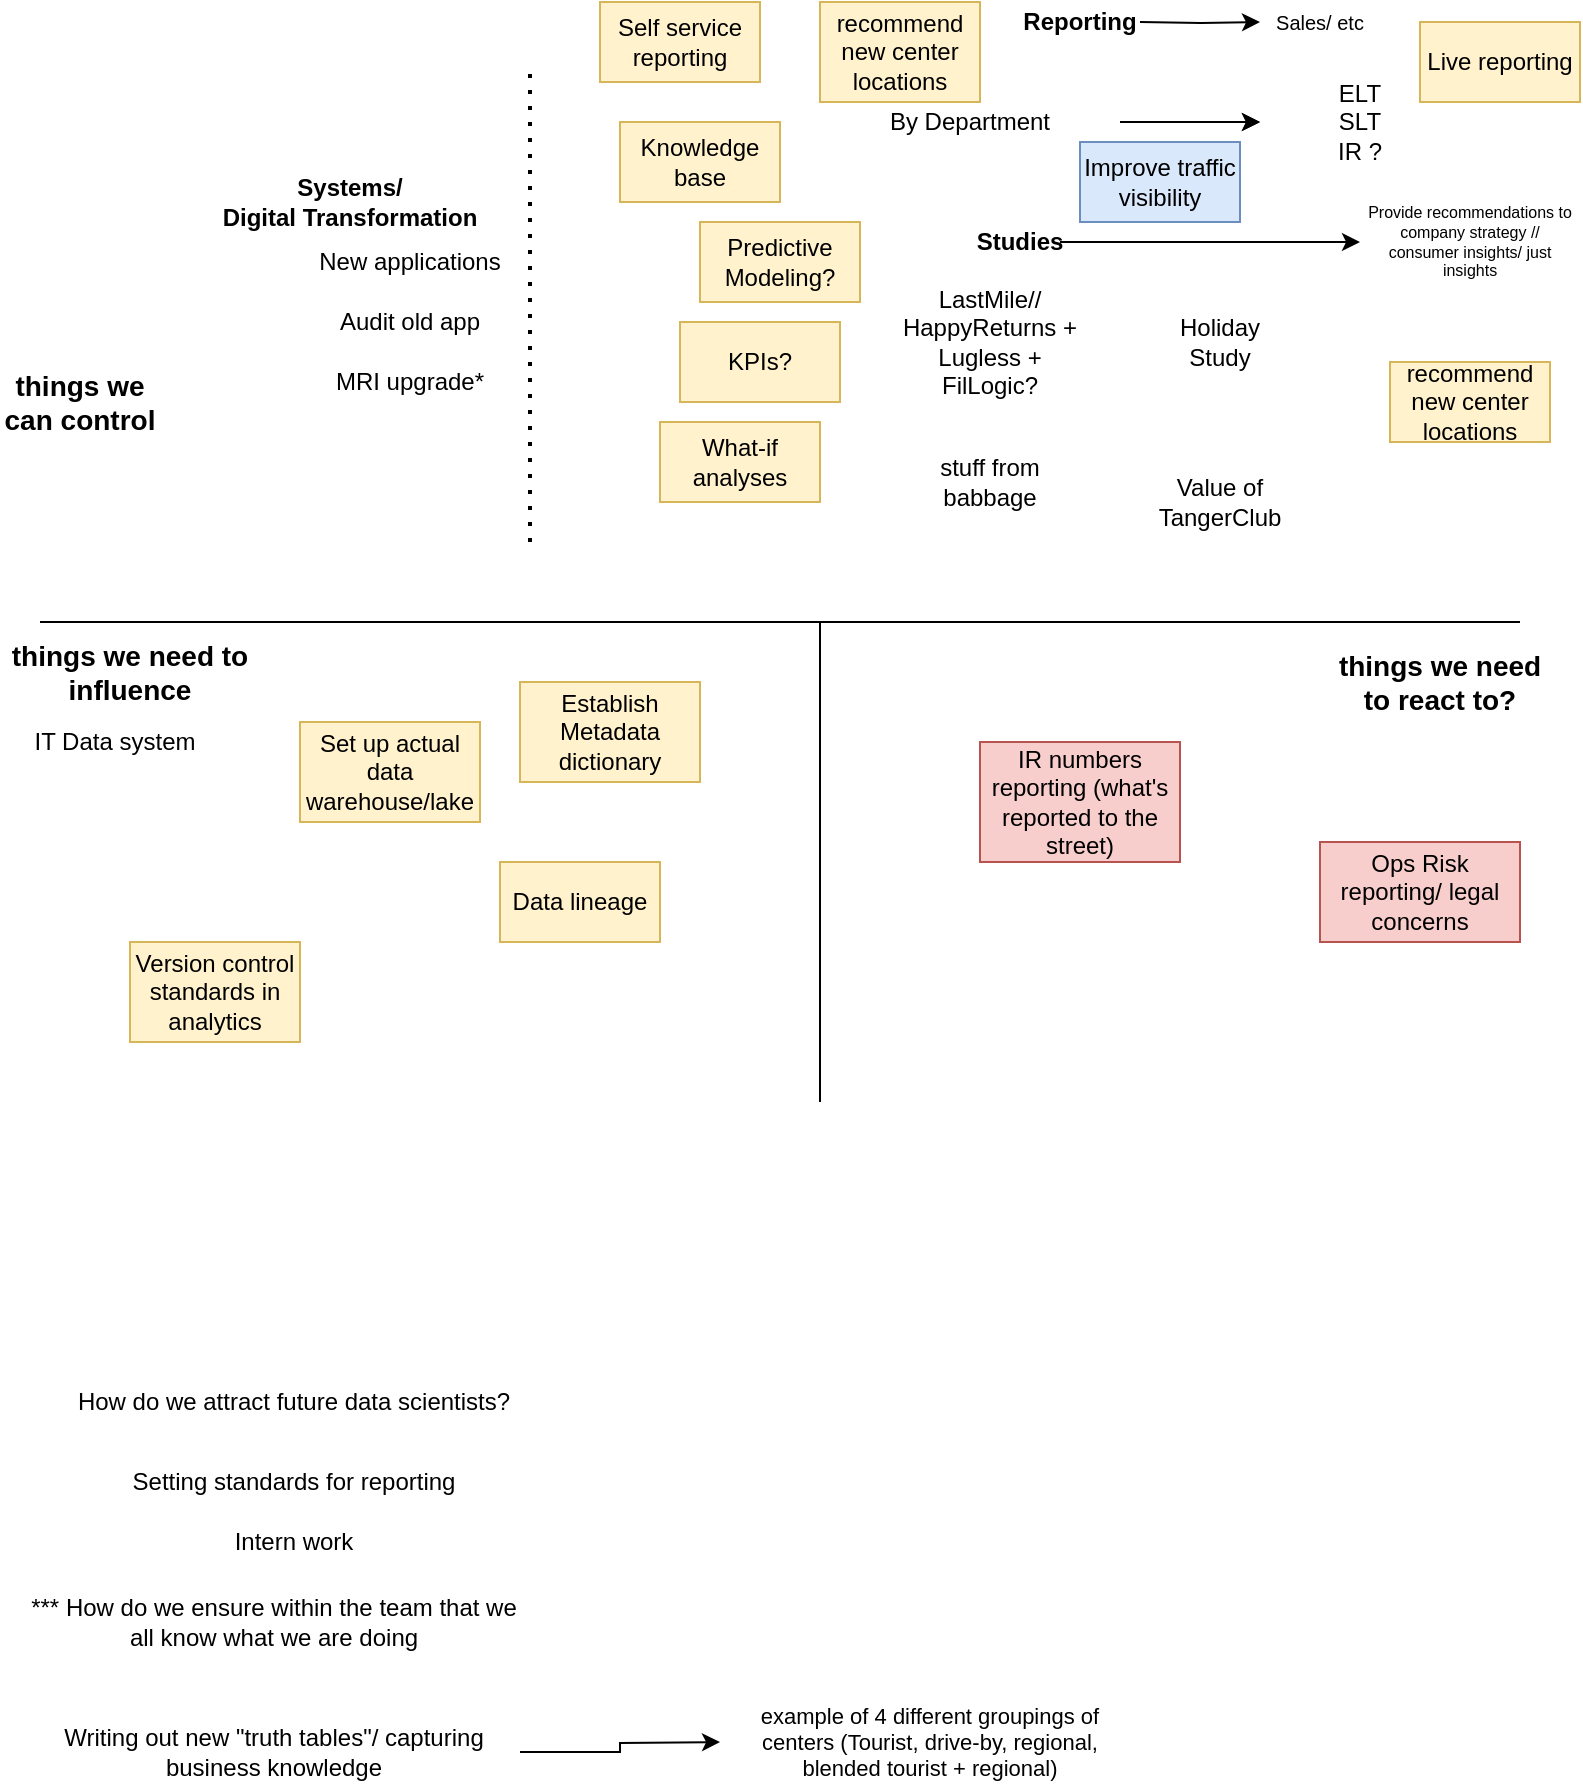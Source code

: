 <mxfile version="14.6.0" type="device"><diagram id="OJ7ZpyC7bneupYdMYhhY" name="Page-1"><mxGraphModel dx="1185" dy="635" grid="1" gridSize="10" guides="1" tooltips="1" connect="1" arrows="1" fold="1" page="1" pageScale="1" pageWidth="850" pageHeight="1100" math="0" shadow="0"><root><mxCell id="0"/><mxCell id="1" parent="0"/><mxCell id="F4luxW3EUBH1jCvhw5lt-1" value="Systems/ &lt;br&gt;Digital Transformation" style="text;html=1;strokeColor=none;fillColor=none;align=center;verticalAlign=middle;whiteSpace=wrap;rounded=0;fontStyle=1" vertex="1" parent="1"><mxGeometry x="140" y="110" width="130" height="20" as="geometry"/></mxCell><mxCell id="F4luxW3EUBH1jCvhw5lt-43" style="edgeStyle=orthogonalEdgeStyle;rounded=0;orthogonalLoop=1;jettySize=auto;html=1;fontSize=8;" edge="1" parent="1" target="F4luxW3EUBH1jCvhw5lt-40"><mxGeometry relative="1" as="geometry"><mxPoint x="600" y="30" as="sourcePoint"/></mxGeometry></mxCell><mxCell id="F4luxW3EUBH1jCvhw5lt-2" value="Reporting" style="text;html=1;strokeColor=none;fillColor=none;align=center;verticalAlign=middle;whiteSpace=wrap;rounded=0;fontStyle=1" vertex="1" parent="1"><mxGeometry x="550" y="20" width="40" height="20" as="geometry"/></mxCell><mxCell id="F4luxW3EUBH1jCvhw5lt-15" style="edgeStyle=orthogonalEdgeStyle;rounded=0;orthogonalLoop=1;jettySize=auto;html=1;" edge="1" parent="1" source="F4luxW3EUBH1jCvhw5lt-3" target="F4luxW3EUBH1jCvhw5lt-14"><mxGeometry relative="1" as="geometry"/></mxCell><mxCell id="F4luxW3EUBH1jCvhw5lt-16" style="edgeStyle=orthogonalEdgeStyle;rounded=0;orthogonalLoop=1;jettySize=auto;html=1;" edge="1" parent="1" source="F4luxW3EUBH1jCvhw5lt-3" target="F4luxW3EUBH1jCvhw5lt-14"><mxGeometry relative="1" as="geometry"/></mxCell><mxCell id="F4luxW3EUBH1jCvhw5lt-3" value="By Department" style="text;html=1;strokeColor=none;fillColor=none;align=center;verticalAlign=middle;whiteSpace=wrap;rounded=0;" vertex="1" parent="1"><mxGeometry x="440" y="70" width="150" height="20" as="geometry"/></mxCell><mxCell id="F4luxW3EUBH1jCvhw5lt-4" value="New applications" style="text;html=1;strokeColor=none;fillColor=none;align=center;verticalAlign=middle;whiteSpace=wrap;rounded=0;" vertex="1" parent="1"><mxGeometry x="160" y="140" width="150" height="20" as="geometry"/></mxCell><mxCell id="F4luxW3EUBH1jCvhw5lt-5" value="Audit old app" style="text;html=1;strokeColor=none;fillColor=none;align=center;verticalAlign=middle;whiteSpace=wrap;rounded=0;" vertex="1" parent="1"><mxGeometry x="185" y="170" width="100" height="20" as="geometry"/></mxCell><mxCell id="F4luxW3EUBH1jCvhw5lt-6" value="things we can control" style="text;html=1;strokeColor=none;fillColor=none;align=center;verticalAlign=middle;whiteSpace=wrap;rounded=0;fontStyle=1;fontSize=14;" vertex="1" parent="1"><mxGeometry x="30" y="210" width="80" height="20" as="geometry"/></mxCell><mxCell id="F4luxW3EUBH1jCvhw5lt-7" value="" style="endArrow=none;html=1;" edge="1" parent="1"><mxGeometry width="50" height="50" relative="1" as="geometry"><mxPoint x="50" y="330" as="sourcePoint"/><mxPoint x="790" y="330" as="targetPoint"/></mxGeometry></mxCell><mxCell id="F4luxW3EUBH1jCvhw5lt-8" value="things we need to influence&lt;br style=&quot;font-size: 14px;&quot;&gt;" style="text;html=1;strokeColor=none;fillColor=none;align=center;verticalAlign=middle;whiteSpace=wrap;rounded=0;fontStyle=1;fontSize=14;" vertex="1" parent="1"><mxGeometry x="30" y="340" width="130" height="30" as="geometry"/></mxCell><mxCell id="F4luxW3EUBH1jCvhw5lt-9" value="things we need to react to?" style="text;html=1;strokeColor=none;fillColor=none;align=center;verticalAlign=middle;whiteSpace=wrap;rounded=0;fontStyle=1;fontSize=14;" vertex="1" parent="1"><mxGeometry x="690" y="340" width="120" height="40" as="geometry"/></mxCell><mxCell id="F4luxW3EUBH1jCvhw5lt-10" value="" style="endArrow=none;html=1;" edge="1" parent="1"><mxGeometry width="50" height="50" relative="1" as="geometry"><mxPoint x="440" y="570" as="sourcePoint"/><mxPoint x="440" y="330" as="targetPoint"/></mxGeometry></mxCell><mxCell id="F4luxW3EUBH1jCvhw5lt-11" value="IT Data system" style="text;html=1;strokeColor=none;fillColor=none;align=center;verticalAlign=middle;whiteSpace=wrap;rounded=0;" vertex="1" parent="1"><mxGeometry x="45" y="380" width="85" height="20" as="geometry"/></mxCell><mxCell id="F4luxW3EUBH1jCvhw5lt-12" value="IR numbers reporting (what's reported to the street)" style="text;html=1;strokeColor=#b85450;fillColor=#f8cecc;align=center;verticalAlign=middle;whiteSpace=wrap;rounded=0;" vertex="1" parent="1"><mxGeometry x="520" y="390" width="100" height="60" as="geometry"/></mxCell><mxCell id="F4luxW3EUBH1jCvhw5lt-22" style="edgeStyle=orthogonalEdgeStyle;rounded=0;orthogonalLoop=1;jettySize=auto;html=1;entryX=0;entryY=0.5;entryDx=0;entryDy=0;" edge="1" parent="1" source="F4luxW3EUBH1jCvhw5lt-13" target="F4luxW3EUBH1jCvhw5lt-21"><mxGeometry relative="1" as="geometry"/></mxCell><mxCell id="F4luxW3EUBH1jCvhw5lt-13" value="Studies" style="text;html=1;strokeColor=none;fillColor=none;align=center;verticalAlign=middle;whiteSpace=wrap;rounded=0;fontStyle=1" vertex="1" parent="1"><mxGeometry x="520" y="130" width="40" height="20" as="geometry"/></mxCell><mxCell id="F4luxW3EUBH1jCvhw5lt-14" value="ELT&lt;br&gt;SLT&lt;br&gt;IR ?" style="text;html=1;strokeColor=none;fillColor=none;align=center;verticalAlign=middle;whiteSpace=wrap;rounded=0;" vertex="1" parent="1"><mxGeometry x="660" y="70" width="100" height="20" as="geometry"/></mxCell><mxCell id="F4luxW3EUBH1jCvhw5lt-17" value="LastMile// HappyReturns + Lugless +&lt;br&gt;FilLogic?" style="text;html=1;strokeColor=none;fillColor=none;align=center;verticalAlign=middle;whiteSpace=wrap;rounded=0;" vertex="1" parent="1"><mxGeometry x="470" y="180" width="110" height="20" as="geometry"/></mxCell><mxCell id="F4luxW3EUBH1jCvhw5lt-18" value="Holiday Study" style="text;html=1;strokeColor=none;fillColor=none;align=center;verticalAlign=middle;whiteSpace=wrap;rounded=0;" vertex="1" parent="1"><mxGeometry x="620" y="180" width="40" height="20" as="geometry"/></mxCell><mxCell id="F4luxW3EUBH1jCvhw5lt-19" value="How do we attract future data scientists?" style="text;html=1;strokeColor=none;fillColor=none;align=center;verticalAlign=middle;whiteSpace=wrap;rounded=0;" vertex="1" parent="1"><mxGeometry x="52.5" y="710" width="247.5" height="20" as="geometry"/></mxCell><mxCell id="F4luxW3EUBH1jCvhw5lt-21" value="Provide recommendations to company strategy //&lt;br style=&quot;font-size: 8px;&quot;&gt;consumer insights/ just insights" style="text;html=1;strokeColor=none;fillColor=none;align=center;verticalAlign=middle;whiteSpace=wrap;rounded=0;fontSize=8;" vertex="1" parent="1"><mxGeometry x="710" y="130" width="110" height="20" as="geometry"/></mxCell><mxCell id="F4luxW3EUBH1jCvhw5lt-23" value="Value of TangerClub" style="text;html=1;strokeColor=none;fillColor=none;align=center;verticalAlign=middle;whiteSpace=wrap;rounded=0;" vertex="1" parent="1"><mxGeometry x="615" y="260" width="50" height="20" as="geometry"/></mxCell><mxCell id="F4luxW3EUBH1jCvhw5lt-24" value="Predictive Modeling?" style="text;html=1;strokeColor=#d6b656;fillColor=#fff2cc;align=center;verticalAlign=middle;whiteSpace=wrap;rounded=0;" vertex="1" parent="1"><mxGeometry x="380" y="130" width="80" height="40" as="geometry"/></mxCell><mxCell id="F4luxW3EUBH1jCvhw5lt-25" value="KPIs?" style="text;html=1;strokeColor=#d6b656;fillColor=#fff2cc;align=center;verticalAlign=middle;whiteSpace=wrap;rounded=0;" vertex="1" parent="1"><mxGeometry x="370" y="180" width="80" height="40" as="geometry"/></mxCell><mxCell id="F4luxW3EUBH1jCvhw5lt-26" value="Establish Metadata dictionary" style="text;html=1;strokeColor=#d6b656;fillColor=#fff2cc;align=center;verticalAlign=middle;whiteSpace=wrap;rounded=0;" vertex="1" parent="1"><mxGeometry x="290" y="360" width="90" height="50" as="geometry"/></mxCell><mxCell id="F4luxW3EUBH1jCvhw5lt-27" value="Data lineage" style="text;html=1;strokeColor=#d6b656;fillColor=#fff2cc;align=center;verticalAlign=middle;whiteSpace=wrap;rounded=0;" vertex="1" parent="1"><mxGeometry x="280" y="450" width="80" height="40" as="geometry"/></mxCell><mxCell id="F4luxW3EUBH1jCvhw5lt-28" value="Live reporting" style="text;html=1;strokeColor=#d6b656;fillColor=#fff2cc;align=center;verticalAlign=middle;whiteSpace=wrap;rounded=0;" vertex="1" parent="1"><mxGeometry x="740" y="30" width="80" height="40" as="geometry"/></mxCell><mxCell id="F4luxW3EUBH1jCvhw5lt-29" value="Set up actual data warehouse/lake" style="text;html=1;strokeColor=#d6b656;fillColor=#fff2cc;align=center;verticalAlign=middle;whiteSpace=wrap;rounded=0;" vertex="1" parent="1"><mxGeometry x="180" y="380" width="90" height="50" as="geometry"/></mxCell><mxCell id="F4luxW3EUBH1jCvhw5lt-31" value="What-if analyses" style="text;html=1;strokeColor=#d6b656;fillColor=#fff2cc;align=center;verticalAlign=middle;whiteSpace=wrap;rounded=0;" vertex="1" parent="1"><mxGeometry x="360" y="230" width="80" height="40" as="geometry"/></mxCell><mxCell id="F4luxW3EUBH1jCvhw5lt-32" value="Version control standards in analytics" style="text;html=1;strokeColor=#d6b656;fillColor=#fff2cc;align=center;verticalAlign=middle;whiteSpace=wrap;rounded=0;" vertex="1" parent="1"><mxGeometry x="95" y="490" width="85" height="50" as="geometry"/></mxCell><mxCell id="F4luxW3EUBH1jCvhw5lt-33" value="Ops Risk reporting/ legal concerns" style="text;html=1;strokeColor=#b85450;fillColor=#f8cecc;align=center;verticalAlign=middle;whiteSpace=wrap;rounded=0;" vertex="1" parent="1"><mxGeometry x="690" y="440" width="100" height="50" as="geometry"/></mxCell><mxCell id="F4luxW3EUBH1jCvhw5lt-34" value="MRI upgrade*" style="text;html=1;strokeColor=none;fillColor=none;align=center;verticalAlign=middle;whiteSpace=wrap;rounded=0;" vertex="1" parent="1"><mxGeometry x="185" y="200" width="100" height="20" as="geometry"/></mxCell><mxCell id="F4luxW3EUBH1jCvhw5lt-35" value="Knowledge base" style="text;html=1;strokeColor=#d6b656;fillColor=#fff2cc;align=center;verticalAlign=middle;whiteSpace=wrap;rounded=0;" vertex="1" parent="1"><mxGeometry x="340" y="80" width="80" height="40" as="geometry"/></mxCell><mxCell id="F4luxW3EUBH1jCvhw5lt-36" value="Self service reporting" style="text;html=1;strokeColor=#d6b656;fillColor=#fff2cc;align=center;verticalAlign=middle;whiteSpace=wrap;rounded=0;" vertex="1" parent="1"><mxGeometry x="330" y="20" width="80" height="40" as="geometry"/></mxCell><mxCell id="F4luxW3EUBH1jCvhw5lt-37" value="recommend new center locations" style="text;html=1;strokeColor=#d6b656;fillColor=#fff2cc;align=center;verticalAlign=middle;whiteSpace=wrap;rounded=0;" vertex="1" parent="1"><mxGeometry x="725" y="200" width="80" height="40" as="geometry"/></mxCell><mxCell id="F4luxW3EUBH1jCvhw5lt-38" value="recommend new center locations" style="text;html=1;strokeColor=#d6b656;fillColor=#fff2cc;align=center;verticalAlign=middle;whiteSpace=wrap;rounded=0;" vertex="1" parent="1"><mxGeometry x="440" y="20" width="80" height="50" as="geometry"/></mxCell><mxCell id="F4luxW3EUBH1jCvhw5lt-39" value="" style="endArrow=none;dashed=1;html=1;dashPattern=1 3;strokeWidth=2;" edge="1" parent="1"><mxGeometry width="50" height="50" relative="1" as="geometry"><mxPoint x="295" y="290" as="sourcePoint"/><mxPoint x="295" y="50" as="targetPoint"/></mxGeometry></mxCell><mxCell id="F4luxW3EUBH1jCvhw5lt-40" value="Sales/ etc" style="text;html=1;strokeColor=none;fillColor=none;align=center;verticalAlign=middle;whiteSpace=wrap;rounded=0;fontSize=10;" vertex="1" parent="1"><mxGeometry x="660" y="20" width="60" height="20" as="geometry"/></mxCell><mxCell id="F4luxW3EUBH1jCvhw5lt-42" value="Improve traffic visibility" style="text;html=1;strokeColor=#6c8ebf;fillColor=#dae8fc;align=center;verticalAlign=middle;whiteSpace=wrap;rounded=0;" vertex="1" parent="1"><mxGeometry x="570" y="90" width="80" height="40" as="geometry"/></mxCell><mxCell id="F4luxW3EUBH1jCvhw5lt-44" value="Setting standards for reporting" style="text;html=1;strokeColor=none;fillColor=none;align=center;verticalAlign=middle;whiteSpace=wrap;rounded=0;" vertex="1" parent="1"><mxGeometry x="52.5" y="750" width="247.5" height="20" as="geometry"/></mxCell><mxCell id="F4luxW3EUBH1jCvhw5lt-45" value="Intern work" style="text;html=1;strokeColor=none;fillColor=none;align=center;verticalAlign=middle;whiteSpace=wrap;rounded=0;" vertex="1" parent="1"><mxGeometry x="52.5" y="780" width="247.5" height="20" as="geometry"/></mxCell><mxCell id="F4luxW3EUBH1jCvhw5lt-46" value="stuff from babbage" style="text;html=1;strokeColor=none;fillColor=none;align=center;verticalAlign=middle;whiteSpace=wrap;rounded=0;" vertex="1" parent="1"><mxGeometry x="490" y="240" width="70" height="40" as="geometry"/></mxCell><mxCell id="F4luxW3EUBH1jCvhw5lt-47" value="*** How do we ensure within the team that we all know what we are doing" style="text;html=1;strokeColor=none;fillColor=none;align=center;verticalAlign=middle;whiteSpace=wrap;rounded=0;" vertex="1" parent="1"><mxGeometry x="42.5" y="820" width="247.5" height="20" as="geometry"/></mxCell><mxCell id="F4luxW3EUBH1jCvhw5lt-49" style="edgeStyle=orthogonalEdgeStyle;rounded=0;orthogonalLoop=1;jettySize=auto;html=1;fontSize=14;" edge="1" parent="1" source="F4luxW3EUBH1jCvhw5lt-48"><mxGeometry relative="1" as="geometry"><mxPoint x="390" y="890" as="targetPoint"/></mxGeometry></mxCell><mxCell id="F4luxW3EUBH1jCvhw5lt-48" value="Writing out new &quot;truth tables&quot;/ capturing business knowledge" style="text;html=1;strokeColor=none;fillColor=none;align=center;verticalAlign=middle;whiteSpace=wrap;rounded=0;" vertex="1" parent="1"><mxGeometry x="42.5" y="880" width="247.5" height="30" as="geometry"/></mxCell><mxCell id="F4luxW3EUBH1jCvhw5lt-50" value="example of 4 different groupings of centers (Tourist, drive-by, regional, blended tourist + regional)" style="text;html=1;strokeColor=none;fillColor=none;align=center;verticalAlign=middle;whiteSpace=wrap;rounded=0;fontSize=11;" vertex="1" parent="1"><mxGeometry x="390" y="880" width="210" height="20" as="geometry"/></mxCell></root></mxGraphModel></diagram></mxfile>